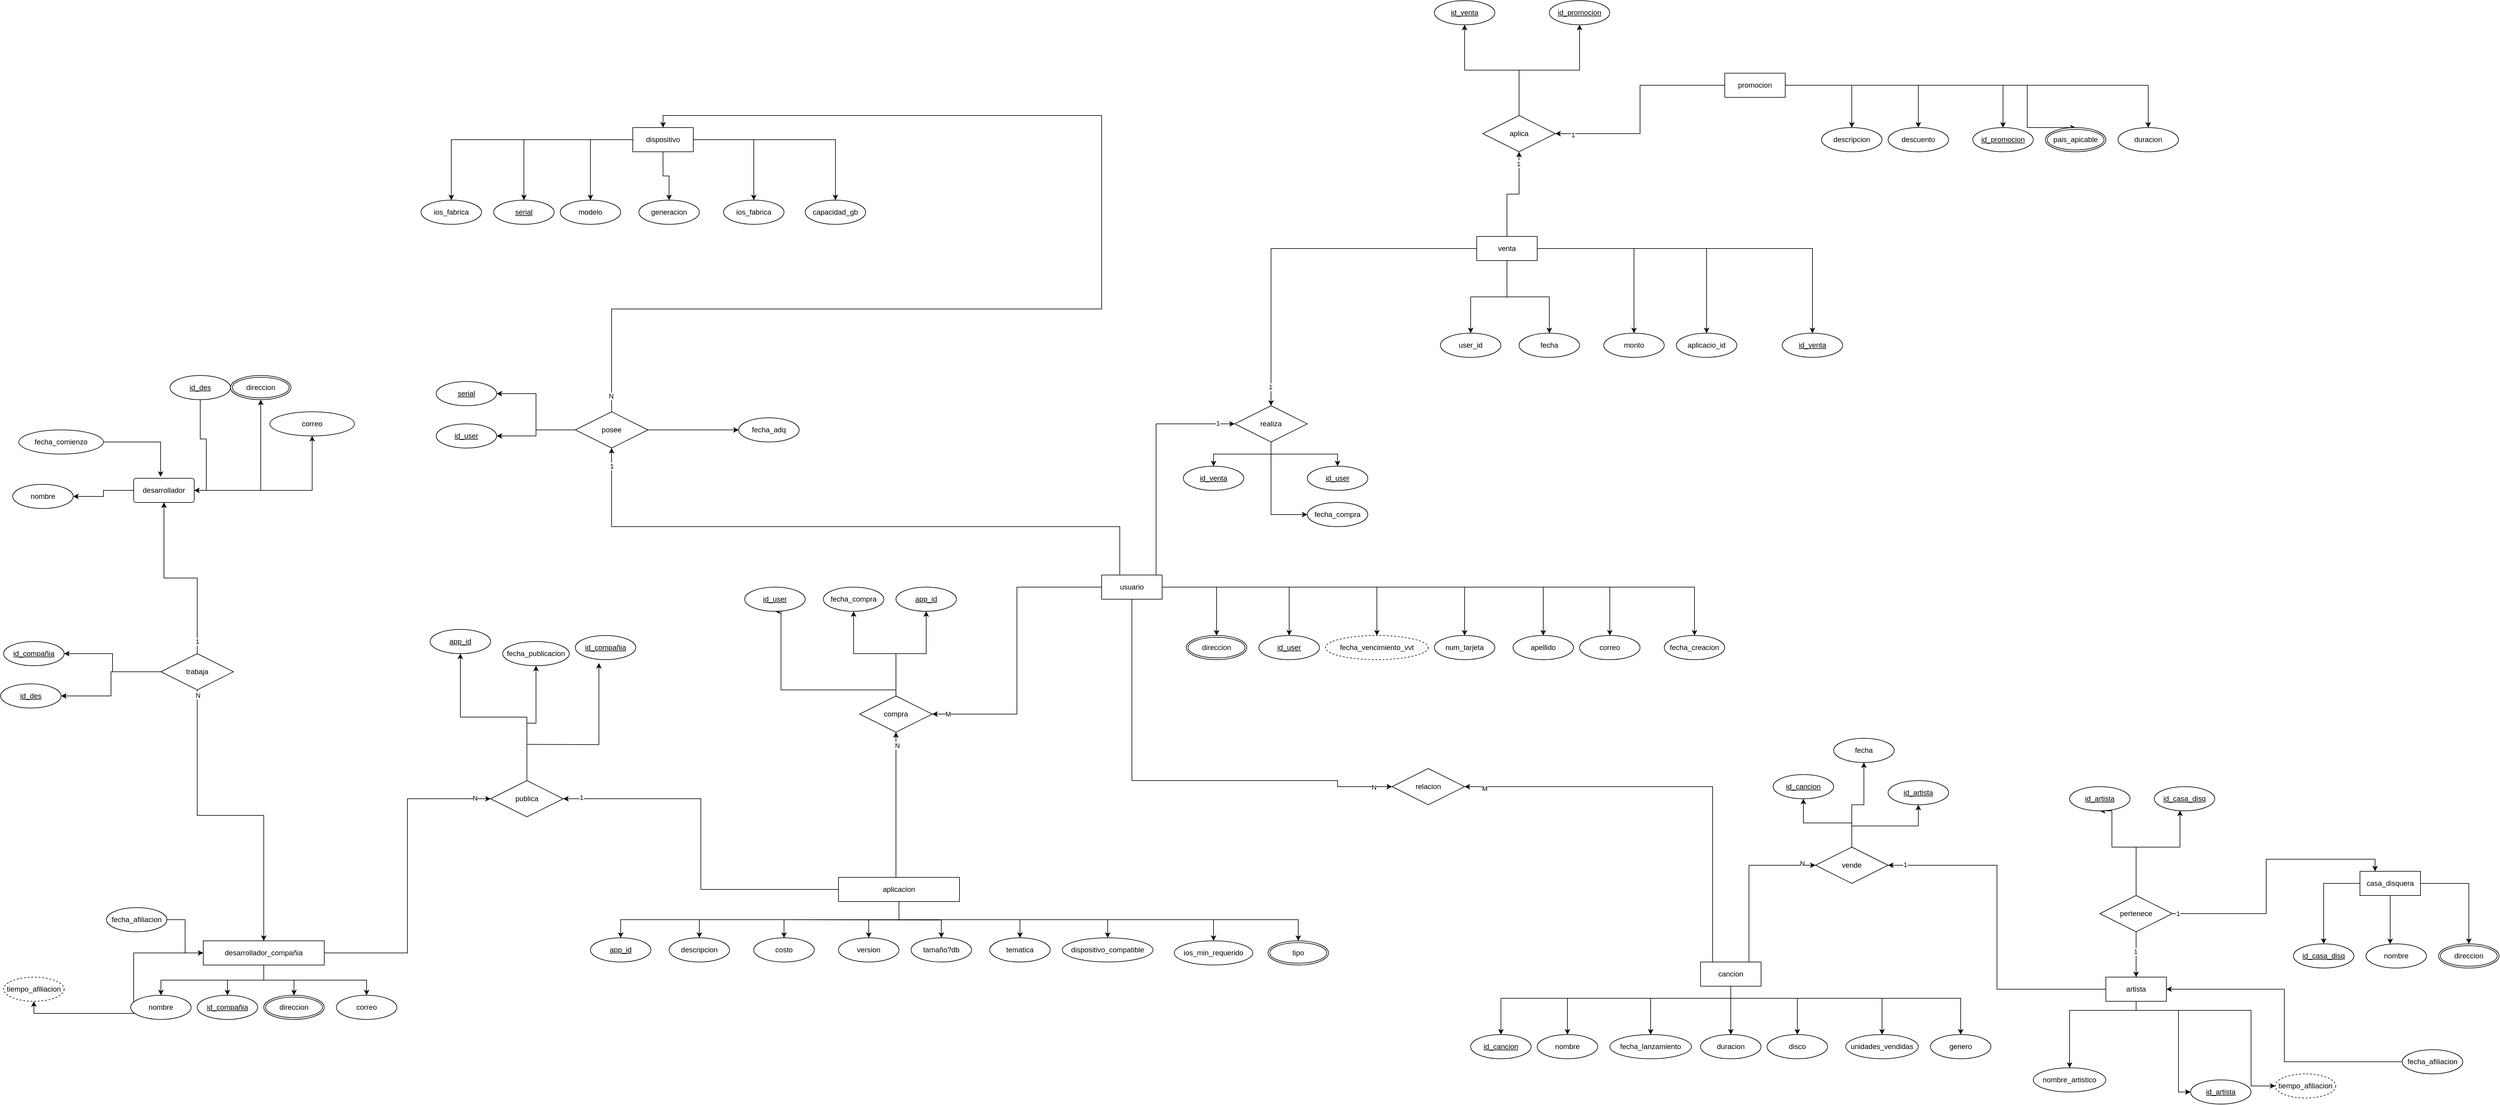 <mxfile version="22.0.4" type="github">
  <diagram id="R2lEEEUBdFMjLlhIrx00" name="Page-1">
    <mxGraphModel dx="6480" dy="3733" grid="1" gridSize="10" guides="1" tooltips="1" connect="1" arrows="1" fold="1" page="1" pageScale="1" pageWidth="850" pageHeight="1100" math="0" shadow="0" extFonts="Permanent Marker^https://fonts.googleapis.com/css?family=Permanent+Marker">
      <root>
        <mxCell id="0" />
        <mxCell id="1" parent="0" />
        <mxCell id="SSo1Bui5Lx6O3HchYfqY-8" style="edgeStyle=orthogonalEdgeStyle;rounded=0;orthogonalLoop=1;jettySize=auto;html=1;exitX=0.5;exitY=1;exitDx=0;exitDy=0;labelBackgroundColor=none;fontColor=default;" parent="1" source="SSo1Bui5Lx6O3HchYfqY-2" target="SSo1Bui5Lx6O3HchYfqY-3" edge="1">
          <mxGeometry relative="1" as="geometry" />
        </mxCell>
        <mxCell id="SSo1Bui5Lx6O3HchYfqY-15" style="edgeStyle=orthogonalEdgeStyle;rounded=0;orthogonalLoop=1;jettySize=auto;html=1;exitX=0.5;exitY=1;exitDx=0;exitDy=0;entryX=0.5;entryY=0;entryDx=0;entryDy=0;labelBackgroundColor=none;fontColor=default;" parent="1" source="SSo1Bui5Lx6O3HchYfqY-2" target="SSo1Bui5Lx6O3HchYfqY-14" edge="1">
          <mxGeometry relative="1" as="geometry" />
        </mxCell>
        <mxCell id="SSo1Bui5Lx6O3HchYfqY-17" style="edgeStyle=orthogonalEdgeStyle;rounded=0;orthogonalLoop=1;jettySize=auto;html=1;exitX=0.5;exitY=1;exitDx=0;exitDy=0;entryX=0.5;entryY=0;entryDx=0;entryDy=0;labelBackgroundColor=none;fontColor=default;" parent="1" source="SSo1Bui5Lx6O3HchYfqY-2" target="SSo1Bui5Lx6O3HchYfqY-11" edge="1">
          <mxGeometry relative="1" as="geometry" />
        </mxCell>
        <mxCell id="SSo1Bui5Lx6O3HchYfqY-18" style="edgeStyle=orthogonalEdgeStyle;rounded=0;orthogonalLoop=1;jettySize=auto;html=1;exitX=0.5;exitY=1;exitDx=0;exitDy=0;entryX=0.5;entryY=0;entryDx=0;entryDy=0;labelBackgroundColor=none;fontColor=default;" parent="1" source="SSo1Bui5Lx6O3HchYfqY-2" target="SSo1Bui5Lx6O3HchYfqY-16" edge="1">
          <mxGeometry relative="1" as="geometry" />
        </mxCell>
        <mxCell id="SSo1Bui5Lx6O3HchYfqY-138" style="edgeStyle=orthogonalEdgeStyle;rounded=0;orthogonalLoop=1;jettySize=auto;html=1;entryX=0.5;entryY=1;entryDx=0;entryDy=0;labelBackgroundColor=none;fontColor=default;" parent="1" source="SSo1Bui5Lx6O3HchYfqY-2" target="SSo1Bui5Lx6O3HchYfqY-134" edge="1">
          <mxGeometry relative="1" as="geometry" />
        </mxCell>
        <mxCell id="jsPNZrVTcMgxIfO3t_Fd-47" style="edgeStyle=orthogonalEdgeStyle;rounded=0;orthogonalLoop=1;jettySize=auto;html=1;entryX=0;entryY=0.5;entryDx=0;entryDy=0;labelBackgroundColor=none;fontColor=default;" edge="1" parent="1" source="SSo1Bui5Lx6O3HchYfqY-2" target="SSo1Bui5Lx6O3HchYfqY-145">
          <mxGeometry relative="1" as="geometry" />
        </mxCell>
        <mxCell id="jsPNZrVTcMgxIfO3t_Fd-82" value="N" style="edgeLabel;html=1;align=center;verticalAlign=middle;resizable=0;points=[];" vertex="1" connectable="0" parent="jsPNZrVTcMgxIfO3t_Fd-47">
          <mxGeometry x="0.902" y="1" relative="1" as="geometry">
            <mxPoint as="offset" />
          </mxGeometry>
        </mxCell>
        <mxCell id="SSo1Bui5Lx6O3HchYfqY-2" value="desarrollador_compañia" style="whiteSpace=wrap;html=1;align=center;labelBackgroundColor=none;" parent="1" vertex="1">
          <mxGeometry x="-1335" y="725" width="200" height="40" as="geometry" />
        </mxCell>
        <mxCell id="SSo1Bui5Lx6O3HchYfqY-3" value="nombre " style="ellipse;whiteSpace=wrap;html=1;align=center;labelBackgroundColor=none;" parent="1" vertex="1">
          <mxGeometry x="-1455" y="815" width="100" height="40" as="geometry" />
        </mxCell>
        <mxCell id="SSo1Bui5Lx6O3HchYfqY-11" value="id_compañia" style="ellipse;whiteSpace=wrap;html=1;align=center;fontStyle=4;labelBackgroundColor=none;" parent="1" vertex="1">
          <mxGeometry x="-1345" y="815" width="100" height="40" as="geometry" />
        </mxCell>
        <mxCell id="SSo1Bui5Lx6O3HchYfqY-14" value="direccion" style="ellipse;shape=doubleEllipse;margin=3;whiteSpace=wrap;html=1;align=center;labelBackgroundColor=none;" parent="1" vertex="1">
          <mxGeometry x="-1235" y="815" width="100" height="40" as="geometry" />
        </mxCell>
        <mxCell id="SSo1Bui5Lx6O3HchYfqY-16" value="correo" style="ellipse;whiteSpace=wrap;html=1;align=center;labelBackgroundColor=none;" parent="1" vertex="1">
          <mxGeometry x="-1115" y="815" width="100" height="40" as="geometry" />
        </mxCell>
        <mxCell id="SSo1Bui5Lx6O3HchYfqY-23" style="edgeStyle=orthogonalEdgeStyle;rounded=0;orthogonalLoop=1;jettySize=auto;html=1;exitX=0.5;exitY=1;exitDx=0;exitDy=0;entryX=0.5;entryY=0;entryDx=0;entryDy=0;labelBackgroundColor=none;fontColor=default;" parent="1" source="SSo1Bui5Lx6O3HchYfqY-19" target="SSo1Bui5Lx6O3HchYfqY-22" edge="1">
          <mxGeometry relative="1" as="geometry" />
        </mxCell>
        <mxCell id="SSo1Bui5Lx6O3HchYfqY-26" style="edgeStyle=orthogonalEdgeStyle;rounded=0;orthogonalLoop=1;jettySize=auto;html=1;exitX=0.5;exitY=1;exitDx=0;exitDy=0;entryX=0.5;entryY=0;entryDx=0;entryDy=0;labelBackgroundColor=none;fontColor=default;" parent="1" source="SSo1Bui5Lx6O3HchYfqY-19" target="SSo1Bui5Lx6O3HchYfqY-24" edge="1">
          <mxGeometry relative="1" as="geometry" />
        </mxCell>
        <mxCell id="SSo1Bui5Lx6O3HchYfqY-28" style="edgeStyle=orthogonalEdgeStyle;rounded=0;orthogonalLoop=1;jettySize=auto;html=1;exitX=0.5;exitY=1;exitDx=0;exitDy=0;entryX=0.5;entryY=0;entryDx=0;entryDy=0;labelBackgroundColor=none;fontColor=default;" parent="1" source="SSo1Bui5Lx6O3HchYfqY-19" target="SSo1Bui5Lx6O3HchYfqY-20" edge="1">
          <mxGeometry relative="1" as="geometry" />
        </mxCell>
        <mxCell id="SSo1Bui5Lx6O3HchYfqY-29" style="edgeStyle=orthogonalEdgeStyle;rounded=0;orthogonalLoop=1;jettySize=auto;html=1;exitX=0.5;exitY=1;exitDx=0;exitDy=0;entryX=0.5;entryY=0;entryDx=0;entryDy=0;labelBackgroundColor=none;fontColor=default;" parent="1" source="SSo1Bui5Lx6O3HchYfqY-19" target="SSo1Bui5Lx6O3HchYfqY-27" edge="1">
          <mxGeometry relative="1" as="geometry" />
        </mxCell>
        <mxCell id="SSo1Bui5Lx6O3HchYfqY-31" style="edgeStyle=orthogonalEdgeStyle;rounded=0;orthogonalLoop=1;jettySize=auto;html=1;entryX=0.5;entryY=0;entryDx=0;entryDy=0;labelBackgroundColor=none;fontColor=default;" parent="1" target="SSo1Bui5Lx6O3HchYfqY-30" edge="1">
          <mxGeometry relative="1" as="geometry">
            <mxPoint x="-375" y="690" as="sourcePoint" />
          </mxGeometry>
        </mxCell>
        <mxCell id="SSo1Bui5Lx6O3HchYfqY-33" style="edgeStyle=orthogonalEdgeStyle;rounded=0;orthogonalLoop=1;jettySize=auto;html=1;exitX=0.5;exitY=1;exitDx=0;exitDy=0;entryX=0.5;entryY=0;entryDx=0;entryDy=0;labelBackgroundColor=none;fontColor=default;" parent="1" source="SSo1Bui5Lx6O3HchYfqY-19" target="SSo1Bui5Lx6O3HchYfqY-32" edge="1">
          <mxGeometry relative="1" as="geometry" />
        </mxCell>
        <mxCell id="jsPNZrVTcMgxIfO3t_Fd-42" style="edgeStyle=orthogonalEdgeStyle;rounded=0;orthogonalLoop=1;jettySize=auto;html=1;entryX=0.5;entryY=1;entryDx=0;entryDy=0;labelBackgroundColor=none;fontColor=default;" edge="1" parent="1" source="SSo1Bui5Lx6O3HchYfqY-19" target="SSo1Bui5Lx6O3HchYfqY-162">
          <mxGeometry relative="1" as="geometry">
            <Array as="points">
              <mxPoint x="-190" y="540" />
              <mxPoint x="-190" y="540" />
            </Array>
          </mxGeometry>
        </mxCell>
        <mxCell id="jsPNZrVTcMgxIfO3t_Fd-86" value="N" style="edgeLabel;html=1;align=center;verticalAlign=middle;resizable=0;points=[];" vertex="1" connectable="0" parent="jsPNZrVTcMgxIfO3t_Fd-42">
          <mxGeometry x="0.817" y="-2" relative="1" as="geometry">
            <mxPoint as="offset" />
          </mxGeometry>
        </mxCell>
        <mxCell id="jsPNZrVTcMgxIfO3t_Fd-46" style="edgeStyle=orthogonalEdgeStyle;rounded=0;orthogonalLoop=1;jettySize=auto;html=1;entryX=1;entryY=0.5;entryDx=0;entryDy=0;labelBackgroundColor=none;fontColor=default;" edge="1" parent="1" source="SSo1Bui5Lx6O3HchYfqY-19" target="SSo1Bui5Lx6O3HchYfqY-145">
          <mxGeometry relative="1" as="geometry" />
        </mxCell>
        <mxCell id="jsPNZrVTcMgxIfO3t_Fd-80" value="1" style="edgeLabel;html=1;align=center;verticalAlign=middle;resizable=0;points=[];" vertex="1" connectable="0" parent="jsPNZrVTcMgxIfO3t_Fd-46">
          <mxGeometry x="0.9" y="2" relative="1" as="geometry">
            <mxPoint y="-4" as="offset" />
          </mxGeometry>
        </mxCell>
        <mxCell id="jsPNZrVTcMgxIfO3t_Fd-50" style="edgeStyle=orthogonalEdgeStyle;rounded=0;orthogonalLoop=1;jettySize=auto;html=1;labelBackgroundColor=none;fontColor=default;" edge="1" parent="1" source="SSo1Bui5Lx6O3HchYfqY-19" target="SSo1Bui5Lx6O3HchYfqY-34">
          <mxGeometry relative="1" as="geometry">
            <Array as="points">
              <mxPoint x="-185" y="690" />
              <mxPoint x="160" y="690" />
            </Array>
          </mxGeometry>
        </mxCell>
        <mxCell id="jsPNZrVTcMgxIfO3t_Fd-52" style="edgeStyle=orthogonalEdgeStyle;rounded=0;orthogonalLoop=1;jettySize=auto;html=1;entryX=0.5;entryY=0;entryDx=0;entryDy=0;labelBackgroundColor=none;fontColor=default;" edge="1" parent="1" source="SSo1Bui5Lx6O3HchYfqY-19" target="jsPNZrVTcMgxIfO3t_Fd-39">
          <mxGeometry relative="1" as="geometry">
            <Array as="points">
              <mxPoint x="-185" y="690" />
              <mxPoint x="475" y="690" />
            </Array>
          </mxGeometry>
        </mxCell>
        <mxCell id="jsPNZrVTcMgxIfO3t_Fd-85" style="edgeStyle=orthogonalEdgeStyle;rounded=0;orthogonalLoop=1;jettySize=auto;html=1;entryX=0.5;entryY=0;entryDx=0;entryDy=0;" edge="1" parent="1" source="SSo1Bui5Lx6O3HchYfqY-19" target="SSo1Bui5Lx6O3HchYfqY-139">
          <mxGeometry relative="1" as="geometry">
            <Array as="points">
              <mxPoint x="-185" y="690" />
              <mxPoint x="335" y="690" />
            </Array>
          </mxGeometry>
        </mxCell>
        <mxCell id="SSo1Bui5Lx6O3HchYfqY-19" value="aplicacion" style="whiteSpace=wrap;html=1;align=center;labelBackgroundColor=none;" parent="1" vertex="1">
          <mxGeometry x="-285" y="620" width="200" height="40" as="geometry" />
        </mxCell>
        <mxCell id="SSo1Bui5Lx6O3HchYfqY-20" value="app_id" style="ellipse;whiteSpace=wrap;html=1;align=center;fontStyle=4;labelBackgroundColor=none;" parent="1" vertex="1">
          <mxGeometry x="-695" y="720" width="100" height="40" as="geometry" />
        </mxCell>
        <mxCell id="SSo1Bui5Lx6O3HchYfqY-22" value="descripcion&lt;br&gt;" style="ellipse;whiteSpace=wrap;html=1;align=center;labelBackgroundColor=none;" parent="1" vertex="1">
          <mxGeometry x="-565" y="720" width="100" height="40" as="geometry" />
        </mxCell>
        <mxCell id="SSo1Bui5Lx6O3HchYfqY-24" value="costo" style="ellipse;whiteSpace=wrap;html=1;align=center;labelBackgroundColor=none;" parent="1" vertex="1">
          <mxGeometry x="-425" y="720" width="100" height="40" as="geometry" />
        </mxCell>
        <mxCell id="SSo1Bui5Lx6O3HchYfqY-27" value="version&lt;br&gt;" style="ellipse;whiteSpace=wrap;html=1;align=center;labelBackgroundColor=none;" parent="1" vertex="1">
          <mxGeometry x="-285" y="720" width="100" height="40" as="geometry" />
        </mxCell>
        <mxCell id="SSo1Bui5Lx6O3HchYfqY-30" value="tamaño?db" style="ellipse;whiteSpace=wrap;html=1;align=center;labelBackgroundColor=none;" parent="1" vertex="1">
          <mxGeometry x="-165" y="720" width="100" height="40" as="geometry" />
        </mxCell>
        <mxCell id="SSo1Bui5Lx6O3HchYfqY-32" value="tematica" style="ellipse;whiteSpace=wrap;html=1;align=center;labelBackgroundColor=none;" parent="1" vertex="1">
          <mxGeometry x="-35" y="720" width="100" height="40" as="geometry" />
        </mxCell>
        <mxCell id="SSo1Bui5Lx6O3HchYfqY-34" value="dispositivo_compatible" style="ellipse;whiteSpace=wrap;html=1;align=center;labelBackgroundColor=none;" parent="1" vertex="1">
          <mxGeometry x="85" y="720" width="150" height="40" as="geometry" />
        </mxCell>
        <mxCell id="SSo1Bui5Lx6O3HchYfqY-39" style="edgeStyle=orthogonalEdgeStyle;rounded=0;orthogonalLoop=1;jettySize=auto;html=1;entryX=0.5;entryY=0;entryDx=0;entryDy=0;labelBackgroundColor=none;fontColor=default;" parent="1" source="SSo1Bui5Lx6O3HchYfqY-37" target="SSo1Bui5Lx6O3HchYfqY-38" edge="1">
          <mxGeometry relative="1" as="geometry" />
        </mxCell>
        <mxCell id="SSo1Bui5Lx6O3HchYfqY-43" style="edgeStyle=orthogonalEdgeStyle;rounded=0;orthogonalLoop=1;jettySize=auto;html=1;entryX=0.5;entryY=0;entryDx=0;entryDy=0;labelBackgroundColor=none;fontColor=default;" parent="1" source="SSo1Bui5Lx6O3HchYfqY-37" target="SSo1Bui5Lx6O3HchYfqY-42" edge="1">
          <mxGeometry relative="1" as="geometry" />
        </mxCell>
        <mxCell id="SSo1Bui5Lx6O3HchYfqY-46" style="edgeStyle=orthogonalEdgeStyle;rounded=0;orthogonalLoop=1;jettySize=auto;html=1;labelBackgroundColor=none;fontColor=default;" parent="1" source="SSo1Bui5Lx6O3HchYfqY-37" target="SSo1Bui5Lx6O3HchYfqY-45" edge="1">
          <mxGeometry relative="1" as="geometry" />
        </mxCell>
        <mxCell id="SSo1Bui5Lx6O3HchYfqY-48" style="edgeStyle=orthogonalEdgeStyle;rounded=0;orthogonalLoop=1;jettySize=auto;html=1;entryX=0.5;entryY=0;entryDx=0;entryDy=0;labelBackgroundColor=none;fontColor=default;" parent="1" source="SSo1Bui5Lx6O3HchYfqY-37" target="SSo1Bui5Lx6O3HchYfqY-47" edge="1">
          <mxGeometry relative="1" as="geometry" />
        </mxCell>
        <mxCell id="SSo1Bui5Lx6O3HchYfqY-51" style="edgeStyle=orthogonalEdgeStyle;rounded=0;orthogonalLoop=1;jettySize=auto;html=1;labelBackgroundColor=none;fontColor=default;" parent="1" source="SSo1Bui5Lx6O3HchYfqY-37" target="SSo1Bui5Lx6O3HchYfqY-50" edge="1">
          <mxGeometry relative="1" as="geometry" />
        </mxCell>
        <mxCell id="SSo1Bui5Lx6O3HchYfqY-57" style="edgeStyle=orthogonalEdgeStyle;rounded=0;orthogonalLoop=1;jettySize=auto;html=1;labelBackgroundColor=none;fontColor=default;" parent="1" source="SSo1Bui5Lx6O3HchYfqY-37" target="SSo1Bui5Lx6O3HchYfqY-54" edge="1">
          <mxGeometry relative="1" as="geometry" />
        </mxCell>
        <mxCell id="jsPNZrVTcMgxIfO3t_Fd-41" style="edgeStyle=orthogonalEdgeStyle;rounded=0;orthogonalLoop=1;jettySize=auto;html=1;entryX=1;entryY=0.5;entryDx=0;entryDy=0;labelBackgroundColor=none;fontColor=default;" edge="1" parent="1" source="SSo1Bui5Lx6O3HchYfqY-37" target="SSo1Bui5Lx6O3HchYfqY-162">
          <mxGeometry relative="1" as="geometry" />
        </mxCell>
        <mxCell id="jsPNZrVTcMgxIfO3t_Fd-87" value="M" style="edgeLabel;html=1;align=center;verticalAlign=middle;resizable=0;points=[];" vertex="1" connectable="0" parent="jsPNZrVTcMgxIfO3t_Fd-41">
          <mxGeometry x="0.894" relative="1" as="geometry">
            <mxPoint as="offset" />
          </mxGeometry>
        </mxCell>
        <mxCell id="jsPNZrVTcMgxIfO3t_Fd-54" style="edgeStyle=orthogonalEdgeStyle;rounded=0;orthogonalLoop=1;jettySize=auto;html=1;entryX=0.5;entryY=0;entryDx=0;entryDy=0;labelBackgroundColor=none;fontColor=default;" edge="1" parent="1" source="SSo1Bui5Lx6O3HchYfqY-37" target="SSo1Bui5Lx6O3HchYfqY-52">
          <mxGeometry relative="1" as="geometry" />
        </mxCell>
        <mxCell id="jsPNZrVTcMgxIfO3t_Fd-55" style="edgeStyle=orthogonalEdgeStyle;rounded=0;orthogonalLoop=1;jettySize=auto;html=1;entryX=0;entryY=0.5;entryDx=0;entryDy=0;labelBackgroundColor=none;fontColor=default;" edge="1" parent="1" source="SSo1Bui5Lx6O3HchYfqY-37" target="SSo1Bui5Lx6O3HchYfqY-180">
          <mxGeometry relative="1" as="geometry">
            <Array as="points">
              <mxPoint x="240" y="-130" />
            </Array>
          </mxGeometry>
        </mxCell>
        <mxCell id="jsPNZrVTcMgxIfO3t_Fd-92" value="1" style="edgeLabel;html=1;align=center;verticalAlign=middle;resizable=0;points=[];" vertex="1" connectable="0" parent="jsPNZrVTcMgxIfO3t_Fd-55">
          <mxGeometry x="0.852" y="1" relative="1" as="geometry">
            <mxPoint as="offset" />
          </mxGeometry>
        </mxCell>
        <mxCell id="jsPNZrVTcMgxIfO3t_Fd-94" style="edgeStyle=orthogonalEdgeStyle;rounded=0;orthogonalLoop=1;jettySize=auto;html=1;entryX=0.5;entryY=1;entryDx=0;entryDy=0;" edge="1" parent="1" source="SSo1Bui5Lx6O3HchYfqY-37" target="SSo1Bui5Lx6O3HchYfqY-172">
          <mxGeometry relative="1" as="geometry">
            <Array as="points">
              <mxPoint x="180" y="40" />
              <mxPoint x="-660" y="40" />
            </Array>
          </mxGeometry>
        </mxCell>
        <mxCell id="jsPNZrVTcMgxIfO3t_Fd-95" value="1" style="edgeLabel;html=1;align=center;verticalAlign=middle;resizable=0;points=[];" vertex="1" connectable="0" parent="jsPNZrVTcMgxIfO3t_Fd-94">
          <mxGeometry x="0.943" relative="1" as="geometry">
            <mxPoint as="offset" />
          </mxGeometry>
        </mxCell>
        <mxCell id="SSo1Bui5Lx6O3HchYfqY-37" value="usuario" style="whiteSpace=wrap;html=1;align=center;labelBackgroundColor=none;" parent="1" vertex="1">
          <mxGeometry x="150" y="120" width="100" height="40" as="geometry" />
        </mxCell>
        <mxCell id="SSo1Bui5Lx6O3HchYfqY-38" value="id_user" style="ellipse;whiteSpace=wrap;html=1;align=center;fontStyle=4;labelBackgroundColor=none;" parent="1" vertex="1">
          <mxGeometry x="410" y="220" width="100" height="40" as="geometry" />
        </mxCell>
        <mxCell id="SSo1Bui5Lx6O3HchYfqY-42" value="apellido" style="ellipse;whiteSpace=wrap;html=1;align=center;labelBackgroundColor=none;" parent="1" vertex="1">
          <mxGeometry x="830" y="220" width="100" height="40" as="geometry" />
        </mxCell>
        <mxCell id="SSo1Bui5Lx6O3HchYfqY-45" value="direccion" style="ellipse;shape=doubleEllipse;margin=3;whiteSpace=wrap;html=1;align=center;labelBackgroundColor=none;" parent="1" vertex="1">
          <mxGeometry x="290" y="220" width="100" height="40" as="geometry" />
        </mxCell>
        <mxCell id="SSo1Bui5Lx6O3HchYfqY-47" value="correo" style="ellipse;whiteSpace=wrap;html=1;align=center;labelBackgroundColor=none;" parent="1" vertex="1">
          <mxGeometry x="940" y="220" width="100" height="40" as="geometry" />
        </mxCell>
        <mxCell id="SSo1Bui5Lx6O3HchYfqY-50" value="num_tarjeta" style="ellipse;whiteSpace=wrap;html=1;align=center;labelBackgroundColor=none;" parent="1" vertex="1">
          <mxGeometry x="700" y="220" width="100" height="40" as="geometry" />
        </mxCell>
        <mxCell id="SSo1Bui5Lx6O3HchYfqY-52" value="fecha_creacion" style="ellipse;whiteSpace=wrap;html=1;align=center;labelBackgroundColor=none;" parent="1" vertex="1">
          <mxGeometry x="1080" y="220" width="100" height="40" as="geometry" />
        </mxCell>
        <mxCell id="SSo1Bui5Lx6O3HchYfqY-54" value="fecha_vencimiento_vvt" style="ellipse;whiteSpace=wrap;html=1;align=center;dashed=1;labelBackgroundColor=none;" parent="1" vertex="1">
          <mxGeometry x="520" y="220" width="170" height="40" as="geometry" />
        </mxCell>
        <mxCell id="SSo1Bui5Lx6O3HchYfqY-60" style="edgeStyle=orthogonalEdgeStyle;rounded=0;orthogonalLoop=1;jettySize=auto;html=1;entryX=0.5;entryY=0;entryDx=0;entryDy=0;labelBackgroundColor=none;fontColor=default;" parent="1" source="SSo1Bui5Lx6O3HchYfqY-58" target="SSo1Bui5Lx6O3HchYfqY-59" edge="1">
          <mxGeometry relative="1" as="geometry" />
        </mxCell>
        <mxCell id="SSo1Bui5Lx6O3HchYfqY-62" style="edgeStyle=orthogonalEdgeStyle;rounded=0;orthogonalLoop=1;jettySize=auto;html=1;entryX=0.5;entryY=0;entryDx=0;entryDy=0;labelBackgroundColor=none;fontColor=default;" parent="1" source="SSo1Bui5Lx6O3HchYfqY-58" target="SSo1Bui5Lx6O3HchYfqY-61" edge="1">
          <mxGeometry relative="1" as="geometry" />
        </mxCell>
        <mxCell id="SSo1Bui5Lx6O3HchYfqY-64" style="edgeStyle=orthogonalEdgeStyle;rounded=0;orthogonalLoop=1;jettySize=auto;html=1;entryX=0.5;entryY=0;entryDx=0;entryDy=0;labelBackgroundColor=none;fontColor=default;" parent="1" source="SSo1Bui5Lx6O3HchYfqY-58" target="SSo1Bui5Lx6O3HchYfqY-63" edge="1">
          <mxGeometry relative="1" as="geometry" />
        </mxCell>
        <mxCell id="SSo1Bui5Lx6O3HchYfqY-66" style="edgeStyle=orthogonalEdgeStyle;rounded=0;orthogonalLoop=1;jettySize=auto;html=1;labelBackgroundColor=none;fontColor=default;" parent="1" source="SSo1Bui5Lx6O3HchYfqY-58" target="SSo1Bui5Lx6O3HchYfqY-65" edge="1">
          <mxGeometry relative="1" as="geometry" />
        </mxCell>
        <mxCell id="SSo1Bui5Lx6O3HchYfqY-69" style="edgeStyle=orthogonalEdgeStyle;rounded=0;orthogonalLoop=1;jettySize=auto;html=1;labelBackgroundColor=none;fontColor=default;" parent="1" source="SSo1Bui5Lx6O3HchYfqY-58" target="SSo1Bui5Lx6O3HchYfqY-68" edge="1">
          <mxGeometry relative="1" as="geometry" />
        </mxCell>
        <mxCell id="SSo1Bui5Lx6O3HchYfqY-143" style="edgeStyle=orthogonalEdgeStyle;rounded=0;orthogonalLoop=1;jettySize=auto;html=1;entryX=0.5;entryY=0;entryDx=0;entryDy=0;labelBackgroundColor=none;fontColor=default;" parent="1" source="SSo1Bui5Lx6O3HchYfqY-58" target="SSo1Bui5Lx6O3HchYfqY-141" edge="1">
          <mxGeometry relative="1" as="geometry" />
        </mxCell>
        <mxCell id="SSo1Bui5Lx6O3HchYfqY-58" value="dispositivo" style="whiteSpace=wrap;html=1;align=center;labelBackgroundColor=none;" parent="1" vertex="1">
          <mxGeometry x="-625" y="-620" width="100" height="40" as="geometry" />
        </mxCell>
        <mxCell id="SSo1Bui5Lx6O3HchYfqY-59" value="serial" style="ellipse;whiteSpace=wrap;html=1;align=center;fontStyle=4;labelBackgroundColor=none;" parent="1" vertex="1">
          <mxGeometry x="-855" y="-500" width="100" height="40" as="geometry" />
        </mxCell>
        <mxCell id="SSo1Bui5Lx6O3HchYfqY-61" value="modelo" style="ellipse;whiteSpace=wrap;html=1;align=center;labelBackgroundColor=none;" parent="1" vertex="1">
          <mxGeometry x="-745" y="-500" width="100" height="40" as="geometry" />
        </mxCell>
        <mxCell id="SSo1Bui5Lx6O3HchYfqY-63" value="generacion" style="ellipse;whiteSpace=wrap;html=1;align=center;labelBackgroundColor=none;" parent="1" vertex="1">
          <mxGeometry x="-615" y="-500" width="100" height="40" as="geometry" />
        </mxCell>
        <mxCell id="SSo1Bui5Lx6O3HchYfqY-65" value="ios_fabrica" style="ellipse;whiteSpace=wrap;html=1;align=center;labelBackgroundColor=none;" parent="1" vertex="1">
          <mxGeometry x="-475" y="-500" width="100" height="40" as="geometry" />
        </mxCell>
        <mxCell id="SSo1Bui5Lx6O3HchYfqY-68" value="capacidad_gb" style="ellipse;whiteSpace=wrap;html=1;align=center;labelBackgroundColor=none;" parent="1" vertex="1">
          <mxGeometry x="-340" y="-500" width="100" height="40" as="geometry" />
        </mxCell>
        <mxCell id="SSo1Bui5Lx6O3HchYfqY-72" style="edgeStyle=orthogonalEdgeStyle;rounded=0;orthogonalLoop=1;jettySize=auto;html=1;labelBackgroundColor=none;fontColor=default;" parent="1" source="SSo1Bui5Lx6O3HchYfqY-70" target="SSo1Bui5Lx6O3HchYfqY-71" edge="1">
          <mxGeometry relative="1" as="geometry" />
        </mxCell>
        <mxCell id="SSo1Bui5Lx6O3HchYfqY-75" style="edgeStyle=orthogonalEdgeStyle;rounded=0;orthogonalLoop=1;jettySize=auto;html=1;entryX=0.5;entryY=0;entryDx=0;entryDy=0;labelBackgroundColor=none;fontColor=default;" parent="1" source="SSo1Bui5Lx6O3HchYfqY-70" target="SSo1Bui5Lx6O3HchYfqY-73" edge="1">
          <mxGeometry relative="1" as="geometry" />
        </mxCell>
        <mxCell id="SSo1Bui5Lx6O3HchYfqY-77" style="edgeStyle=orthogonalEdgeStyle;rounded=0;orthogonalLoop=1;jettySize=auto;html=1;entryX=0.5;entryY=0;entryDx=0;entryDy=0;labelBackgroundColor=none;fontColor=default;" parent="1" source="SSo1Bui5Lx6O3HchYfqY-70" target="SSo1Bui5Lx6O3HchYfqY-76" edge="1">
          <mxGeometry relative="1" as="geometry" />
        </mxCell>
        <mxCell id="SSo1Bui5Lx6O3HchYfqY-80" style="edgeStyle=orthogonalEdgeStyle;rounded=0;orthogonalLoop=1;jettySize=auto;html=1;labelBackgroundColor=none;fontColor=default;" parent="1" source="SSo1Bui5Lx6O3HchYfqY-70" target="SSo1Bui5Lx6O3HchYfqY-79" edge="1">
          <mxGeometry relative="1" as="geometry" />
        </mxCell>
        <mxCell id="SSo1Bui5Lx6O3HchYfqY-83" style="edgeStyle=orthogonalEdgeStyle;rounded=0;orthogonalLoop=1;jettySize=auto;html=1;labelBackgroundColor=none;fontColor=default;" parent="1" source="SSo1Bui5Lx6O3HchYfqY-70" target="SSo1Bui5Lx6O3HchYfqY-82" edge="1">
          <mxGeometry relative="1" as="geometry" />
        </mxCell>
        <mxCell id="jsPNZrVTcMgxIfO3t_Fd-70" style="edgeStyle=orthogonalEdgeStyle;rounded=0;orthogonalLoop=1;jettySize=auto;html=1;entryX=0.5;entryY=1;entryDx=0;entryDy=0;labelBackgroundColor=none;fontColor=default;" edge="1" parent="1" source="SSo1Bui5Lx6O3HchYfqY-70" target="SSo1Bui5Lx6O3HchYfqY-188">
          <mxGeometry relative="1" as="geometry" />
        </mxCell>
        <mxCell id="jsPNZrVTcMgxIfO3t_Fd-90" value="1" style="edgeLabel;html=1;align=center;verticalAlign=middle;resizable=0;points=[];" vertex="1" connectable="0" parent="jsPNZrVTcMgxIfO3t_Fd-70">
          <mxGeometry x="0.752" y="1" relative="1" as="geometry">
            <mxPoint as="offset" />
          </mxGeometry>
        </mxCell>
        <mxCell id="jsPNZrVTcMgxIfO3t_Fd-72" style="edgeStyle=orthogonalEdgeStyle;rounded=0;orthogonalLoop=1;jettySize=auto;html=1;entryX=0.5;entryY=0;entryDx=0;entryDy=0;labelBackgroundColor=none;fontColor=default;" edge="1" parent="1" source="SSo1Bui5Lx6O3HchYfqY-70" target="SSo1Bui5Lx6O3HchYfqY-180">
          <mxGeometry relative="1" as="geometry" />
        </mxCell>
        <mxCell id="jsPNZrVTcMgxIfO3t_Fd-93" value="1" style="edgeLabel;html=1;align=center;verticalAlign=middle;resizable=0;points=[];" vertex="1" connectable="0" parent="jsPNZrVTcMgxIfO3t_Fd-72">
          <mxGeometry x="0.896" y="-1" relative="1" as="geometry">
            <mxPoint as="offset" />
          </mxGeometry>
        </mxCell>
        <mxCell id="SSo1Bui5Lx6O3HchYfqY-70" value="venta" style="whiteSpace=wrap;html=1;align=center;labelBackgroundColor=none;" parent="1" vertex="1">
          <mxGeometry x="770" y="-440" width="100" height="40" as="geometry" />
        </mxCell>
        <mxCell id="SSo1Bui5Lx6O3HchYfqY-71" value="id_venta" style="ellipse;whiteSpace=wrap;html=1;align=center;fontStyle=4;labelBackgroundColor=none;" parent="1" vertex="1">
          <mxGeometry x="1275" y="-280" width="100" height="40" as="geometry" />
        </mxCell>
        <mxCell id="SSo1Bui5Lx6O3HchYfqY-73" value="user_id" style="ellipse;whiteSpace=wrap;html=1;align=center;labelBackgroundColor=none;" parent="1" vertex="1">
          <mxGeometry x="710" y="-280" width="100" height="40" as="geometry" />
        </mxCell>
        <mxCell id="SSo1Bui5Lx6O3HchYfqY-76" value="fecha" style="ellipse;whiteSpace=wrap;html=1;align=center;labelBackgroundColor=none;" parent="1" vertex="1">
          <mxGeometry x="840" y="-280" width="100" height="40" as="geometry" />
        </mxCell>
        <mxCell id="SSo1Bui5Lx6O3HchYfqY-79" value="monto" style="ellipse;whiteSpace=wrap;html=1;align=center;labelBackgroundColor=none;" parent="1" vertex="1">
          <mxGeometry x="980" y="-280" width="100" height="40" as="geometry" />
        </mxCell>
        <mxCell id="SSo1Bui5Lx6O3HchYfqY-82" value="aplicacio_id" style="ellipse;whiteSpace=wrap;html=1;align=center;labelBackgroundColor=none;" parent="1" vertex="1">
          <mxGeometry x="1100" y="-280" width="100" height="40" as="geometry" />
        </mxCell>
        <mxCell id="SSo1Bui5Lx6O3HchYfqY-87" style="edgeStyle=orthogonalEdgeStyle;rounded=0;orthogonalLoop=1;jettySize=auto;html=1;labelBackgroundColor=none;fontColor=default;" parent="1" source="SSo1Bui5Lx6O3HchYfqY-84" target="SSo1Bui5Lx6O3HchYfqY-86" edge="1">
          <mxGeometry relative="1" as="geometry" />
        </mxCell>
        <mxCell id="SSo1Bui5Lx6O3HchYfqY-90" style="edgeStyle=orthogonalEdgeStyle;rounded=0;orthogonalLoop=1;jettySize=auto;html=1;labelBackgroundColor=none;fontColor=default;" parent="1" source="SSo1Bui5Lx6O3HchYfqY-84" target="SSo1Bui5Lx6O3HchYfqY-89" edge="1">
          <mxGeometry relative="1" as="geometry" />
        </mxCell>
        <mxCell id="SSo1Bui5Lx6O3HchYfqY-92" style="edgeStyle=orthogonalEdgeStyle;rounded=0;orthogonalLoop=1;jettySize=auto;html=1;labelBackgroundColor=none;fontColor=default;entryX=0.5;entryY=0;entryDx=0;entryDy=0;" parent="1" source="SSo1Bui5Lx6O3HchYfqY-84" target="SSo1Bui5Lx6O3HchYfqY-91" edge="1">
          <mxGeometry relative="1" as="geometry">
            <Array as="points">
              <mxPoint x="1390" y="-690" />
            </Array>
          </mxGeometry>
        </mxCell>
        <mxCell id="SSo1Bui5Lx6O3HchYfqY-94" style="edgeStyle=orthogonalEdgeStyle;rounded=0;orthogonalLoop=1;jettySize=auto;html=1;labelBackgroundColor=none;fontColor=default;" parent="1" source="SSo1Bui5Lx6O3HchYfqY-84" target="SSo1Bui5Lx6O3HchYfqY-93" edge="1">
          <mxGeometry relative="1" as="geometry" />
        </mxCell>
        <mxCell id="jsPNZrVTcMgxIfO3t_Fd-16" style="edgeStyle=orthogonalEdgeStyle;rounded=0;orthogonalLoop=1;jettySize=auto;html=1;entryX=0.5;entryY=0;entryDx=0;entryDy=0;labelBackgroundColor=none;fontColor=default;" edge="1" parent="1" source="SSo1Bui5Lx6O3HchYfqY-84" target="jsPNZrVTcMgxIfO3t_Fd-15">
          <mxGeometry relative="1" as="geometry">
            <Array as="points">
              <mxPoint x="1680" y="-690" />
              <mxPoint x="1680" y="-620" />
            </Array>
          </mxGeometry>
        </mxCell>
        <mxCell id="jsPNZrVTcMgxIfO3t_Fd-71" style="edgeStyle=orthogonalEdgeStyle;rounded=0;orthogonalLoop=1;jettySize=auto;html=1;entryX=1;entryY=0.5;entryDx=0;entryDy=0;labelBackgroundColor=none;fontColor=default;" edge="1" parent="1" source="SSo1Bui5Lx6O3HchYfqY-84" target="SSo1Bui5Lx6O3HchYfqY-188">
          <mxGeometry relative="1" as="geometry" />
        </mxCell>
        <mxCell id="jsPNZrVTcMgxIfO3t_Fd-91" value="1" style="edgeLabel;html=1;align=center;verticalAlign=middle;resizable=0;points=[];" vertex="1" connectable="0" parent="jsPNZrVTcMgxIfO3t_Fd-71">
          <mxGeometry x="0.839" y="2" relative="1" as="geometry">
            <mxPoint as="offset" />
          </mxGeometry>
        </mxCell>
        <mxCell id="SSo1Bui5Lx6O3HchYfqY-84" value="promocion" style="whiteSpace=wrap;html=1;align=center;labelBackgroundColor=none;" parent="1" vertex="1">
          <mxGeometry x="1180" y="-710" width="100" height="40" as="geometry" />
        </mxCell>
        <mxCell id="SSo1Bui5Lx6O3HchYfqY-86" value="id_promocion&lt;br&gt;" style="ellipse;whiteSpace=wrap;html=1;align=center;fontStyle=4;labelBackgroundColor=none;" parent="1" vertex="1">
          <mxGeometry x="1590" y="-620" width="100" height="40" as="geometry" />
        </mxCell>
        <mxCell id="SSo1Bui5Lx6O3HchYfqY-89" value="duracion" style="ellipse;whiteSpace=wrap;html=1;align=center;labelBackgroundColor=none;" parent="1" vertex="1">
          <mxGeometry x="1830" y="-620" width="100" height="40" as="geometry" />
        </mxCell>
        <mxCell id="SSo1Bui5Lx6O3HchYfqY-91" value="descripcion" style="ellipse;whiteSpace=wrap;html=1;align=center;labelBackgroundColor=none;" parent="1" vertex="1">
          <mxGeometry x="1340" y="-620" width="100" height="40" as="geometry" />
        </mxCell>
        <mxCell id="SSo1Bui5Lx6O3HchYfqY-93" value="descuento" style="ellipse;whiteSpace=wrap;html=1;align=center;labelBackgroundColor=none;" parent="1" vertex="1">
          <mxGeometry x="1450" y="-620" width="100" height="40" as="geometry" />
        </mxCell>
        <mxCell id="SSo1Bui5Lx6O3HchYfqY-97" value="id_cancion" style="ellipse;whiteSpace=wrap;html=1;align=center;fontStyle=4;labelBackgroundColor=none;" parent="1" vertex="1">
          <mxGeometry x="760" y="880" width="100" height="40" as="geometry" />
        </mxCell>
        <mxCell id="SSo1Bui5Lx6O3HchYfqY-99" style="edgeStyle=orthogonalEdgeStyle;rounded=0;orthogonalLoop=1;jettySize=auto;html=1;labelBackgroundColor=none;fontColor=default;" parent="1" source="SSo1Bui5Lx6O3HchYfqY-98" target="SSo1Bui5Lx6O3HchYfqY-97" edge="1">
          <mxGeometry relative="1" as="geometry">
            <Array as="points">
              <mxPoint x="1190" y="820" />
              <mxPoint x="810" y="820" />
            </Array>
          </mxGeometry>
        </mxCell>
        <mxCell id="SSo1Bui5Lx6O3HchYfqY-102" style="edgeStyle=orthogonalEdgeStyle;rounded=0;orthogonalLoop=1;jettySize=auto;html=1;labelBackgroundColor=none;fontColor=default;" parent="1" source="SSo1Bui5Lx6O3HchYfqY-98" target="SSo1Bui5Lx6O3HchYfqY-101" edge="1">
          <mxGeometry relative="1" as="geometry">
            <Array as="points">
              <mxPoint x="1190" y="820" />
              <mxPoint x="920" y="820" />
            </Array>
          </mxGeometry>
        </mxCell>
        <mxCell id="SSo1Bui5Lx6O3HchYfqY-104" style="edgeStyle=orthogonalEdgeStyle;rounded=0;orthogonalLoop=1;jettySize=auto;html=1;entryX=0.5;entryY=0;entryDx=0;entryDy=0;labelBackgroundColor=none;fontColor=default;" parent="1" source="SSo1Bui5Lx6O3HchYfqY-98" target="SSo1Bui5Lx6O3HchYfqY-103" edge="1">
          <mxGeometry relative="1" as="geometry">
            <Array as="points">
              <mxPoint x="1190" y="820" />
              <mxPoint x="1058" y="820" />
            </Array>
          </mxGeometry>
        </mxCell>
        <mxCell id="SSo1Bui5Lx6O3HchYfqY-106" style="edgeStyle=orthogonalEdgeStyle;rounded=0;orthogonalLoop=1;jettySize=auto;html=1;labelBackgroundColor=none;fontColor=default;" parent="1" source="SSo1Bui5Lx6O3HchYfqY-98" target="SSo1Bui5Lx6O3HchYfqY-105" edge="1">
          <mxGeometry relative="1" as="geometry" />
        </mxCell>
        <mxCell id="SSo1Bui5Lx6O3HchYfqY-108" style="edgeStyle=orthogonalEdgeStyle;rounded=0;orthogonalLoop=1;jettySize=auto;html=1;entryX=0.5;entryY=0;entryDx=0;entryDy=0;labelBackgroundColor=none;fontColor=default;" parent="1" source="SSo1Bui5Lx6O3HchYfqY-98" target="SSo1Bui5Lx6O3HchYfqY-107" edge="1">
          <mxGeometry relative="1" as="geometry">
            <Array as="points">
              <mxPoint x="1190" y="820" />
              <mxPoint x="1300" y="820" />
            </Array>
          </mxGeometry>
        </mxCell>
        <mxCell id="SSo1Bui5Lx6O3HchYfqY-110" style="edgeStyle=orthogonalEdgeStyle;rounded=0;orthogonalLoop=1;jettySize=auto;html=1;labelBackgroundColor=none;fontColor=default;" parent="1" source="SSo1Bui5Lx6O3HchYfqY-98" target="SSo1Bui5Lx6O3HchYfqY-109" edge="1">
          <mxGeometry relative="1" as="geometry">
            <Array as="points">
              <mxPoint x="1190" y="820" />
              <mxPoint x="1440" y="820" />
            </Array>
          </mxGeometry>
        </mxCell>
        <mxCell id="SSo1Bui5Lx6O3HchYfqY-112" style="edgeStyle=orthogonalEdgeStyle;rounded=0;orthogonalLoop=1;jettySize=auto;html=1;labelBackgroundColor=none;fontColor=default;" parent="1" source="SSo1Bui5Lx6O3HchYfqY-98" target="SSo1Bui5Lx6O3HchYfqY-111" edge="1">
          <mxGeometry relative="1" as="geometry">
            <Array as="points">
              <mxPoint x="1190" y="820" />
              <mxPoint x="1570" y="820" />
            </Array>
          </mxGeometry>
        </mxCell>
        <mxCell id="jsPNZrVTcMgxIfO3t_Fd-75" style="edgeStyle=orthogonalEdgeStyle;rounded=0;orthogonalLoop=1;jettySize=auto;html=1;entryX=1;entryY=0.5;entryDx=0;entryDy=0;" edge="1" parent="1" source="SSo1Bui5Lx6O3HchYfqY-98" target="jsPNZrVTcMgxIfO3t_Fd-73">
          <mxGeometry relative="1" as="geometry">
            <Array as="points">
              <mxPoint x="1160" y="470" />
            </Array>
          </mxGeometry>
        </mxCell>
        <mxCell id="jsPNZrVTcMgxIfO3t_Fd-89" value="M" style="edgeLabel;html=1;align=center;verticalAlign=middle;resizable=0;points=[];" vertex="1" connectable="0" parent="jsPNZrVTcMgxIfO3t_Fd-75">
          <mxGeometry x="0.907" y="3" relative="1" as="geometry">
            <mxPoint as="offset" />
          </mxGeometry>
        </mxCell>
        <mxCell id="jsPNZrVTcMgxIfO3t_Fd-76" style="edgeStyle=orthogonalEdgeStyle;rounded=0;orthogonalLoop=1;jettySize=auto;html=1;entryX=0;entryY=0.5;entryDx=0;entryDy=0;" edge="1" parent="1" source="SSo1Bui5Lx6O3HchYfqY-98" target="SSo1Bui5Lx6O3HchYfqY-196">
          <mxGeometry relative="1" as="geometry">
            <Array as="points">
              <mxPoint x="1220" y="600" />
            </Array>
          </mxGeometry>
        </mxCell>
        <mxCell id="jsPNZrVTcMgxIfO3t_Fd-97" value="N" style="edgeLabel;html=1;align=center;verticalAlign=middle;resizable=0;points=[];" vertex="1" connectable="0" parent="jsPNZrVTcMgxIfO3t_Fd-76">
          <mxGeometry x="0.833" y="3" relative="1" as="geometry">
            <mxPoint as="offset" />
          </mxGeometry>
        </mxCell>
        <mxCell id="SSo1Bui5Lx6O3HchYfqY-98" value="cancion" style="whiteSpace=wrap;html=1;align=center;labelBackgroundColor=none;" parent="1" vertex="1">
          <mxGeometry x="1140" y="760" width="100" height="40" as="geometry" />
        </mxCell>
        <mxCell id="SSo1Bui5Lx6O3HchYfqY-101" value="nombre" style="ellipse;whiteSpace=wrap;html=1;align=center;labelBackgroundColor=none;" parent="1" vertex="1">
          <mxGeometry x="870" y="880" width="100" height="40" as="geometry" />
        </mxCell>
        <mxCell id="SSo1Bui5Lx6O3HchYfqY-103" value="fecha_lanzamiento" style="ellipse;whiteSpace=wrap;html=1;align=center;labelBackgroundColor=none;" parent="1" vertex="1">
          <mxGeometry x="990" y="880" width="135" height="40" as="geometry" />
        </mxCell>
        <mxCell id="SSo1Bui5Lx6O3HchYfqY-105" value="duracion" style="ellipse;whiteSpace=wrap;html=1;align=center;labelBackgroundColor=none;" parent="1" vertex="1">
          <mxGeometry x="1140" y="880" width="100" height="40" as="geometry" />
        </mxCell>
        <mxCell id="SSo1Bui5Lx6O3HchYfqY-107" value="disco" style="ellipse;whiteSpace=wrap;html=1;align=center;labelBackgroundColor=none;" parent="1" vertex="1">
          <mxGeometry x="1250" y="880" width="100" height="40" as="geometry" />
        </mxCell>
        <mxCell id="SSo1Bui5Lx6O3HchYfqY-109" value="unidades_vendidas" style="ellipse;whiteSpace=wrap;html=1;align=center;labelBackgroundColor=none;" parent="1" vertex="1">
          <mxGeometry x="1380" y="880" width="120" height="40" as="geometry" />
        </mxCell>
        <mxCell id="SSo1Bui5Lx6O3HchYfqY-111" value="genero" style="ellipse;whiteSpace=wrap;html=1;align=center;labelBackgroundColor=none;" parent="1" vertex="1">
          <mxGeometry x="1520" y="880" width="100" height="40" as="geometry" />
        </mxCell>
        <mxCell id="SSo1Bui5Lx6O3HchYfqY-115" style="edgeStyle=orthogonalEdgeStyle;rounded=0;orthogonalLoop=1;jettySize=auto;html=1;labelBackgroundColor=none;fontColor=default;" parent="1" source="SSo1Bui5Lx6O3HchYfqY-113" target="SSo1Bui5Lx6O3HchYfqY-114" edge="1">
          <mxGeometry relative="1" as="geometry">
            <Array as="points">
              <mxPoint x="1860" y="840" />
              <mxPoint x="1930" y="840" />
            </Array>
          </mxGeometry>
        </mxCell>
        <mxCell id="SSo1Bui5Lx6O3HchYfqY-117" style="edgeStyle=orthogonalEdgeStyle;rounded=0;orthogonalLoop=1;jettySize=auto;html=1;entryX=0.5;entryY=0;entryDx=0;entryDy=0;labelBackgroundColor=none;fontColor=default;" parent="1" source="SSo1Bui5Lx6O3HchYfqY-113" target="SSo1Bui5Lx6O3HchYfqY-116" edge="1">
          <mxGeometry relative="1" as="geometry">
            <Array as="points">
              <mxPoint x="1860" y="840" />
              <mxPoint x="1750" y="840" />
            </Array>
          </mxGeometry>
        </mxCell>
        <mxCell id="SSo1Bui5Lx6O3HchYfqY-126" style="edgeStyle=orthogonalEdgeStyle;rounded=0;orthogonalLoop=1;jettySize=auto;html=1;labelBackgroundColor=none;fontColor=default;" parent="1" source="SSo1Bui5Lx6O3HchYfqY-113" target="SSo1Bui5Lx6O3HchYfqY-122" edge="1">
          <mxGeometry relative="1" as="geometry">
            <Array as="points">
              <mxPoint x="1860" y="840" />
              <mxPoint x="2050" y="840" />
            </Array>
          </mxGeometry>
        </mxCell>
        <mxCell id="jsPNZrVTcMgxIfO3t_Fd-69" style="edgeStyle=orthogonalEdgeStyle;rounded=0;orthogonalLoop=1;jettySize=auto;html=1;entryX=1;entryY=0.5;entryDx=0;entryDy=0;labelBackgroundColor=none;fontColor=default;" edge="1" parent="1" source="SSo1Bui5Lx6O3HchYfqY-113" target="SSo1Bui5Lx6O3HchYfqY-196">
          <mxGeometry relative="1" as="geometry" />
        </mxCell>
        <mxCell id="jsPNZrVTcMgxIfO3t_Fd-98" value="1" style="edgeLabel;html=1;align=center;verticalAlign=middle;resizable=0;points=[];" vertex="1" connectable="0" parent="jsPNZrVTcMgxIfO3t_Fd-69">
          <mxGeometry x="0.902" y="-1" relative="1" as="geometry">
            <mxPoint as="offset" />
          </mxGeometry>
        </mxCell>
        <mxCell id="SSo1Bui5Lx6O3HchYfqY-113" value="artista&lt;br&gt;" style="whiteSpace=wrap;html=1;align=center;labelBackgroundColor=none;" parent="1" vertex="1">
          <mxGeometry x="1810" y="785" width="100" height="40" as="geometry" />
        </mxCell>
        <mxCell id="SSo1Bui5Lx6O3HchYfqY-114" value="id_artista" style="ellipse;whiteSpace=wrap;html=1;align=center;fontStyle=4;labelBackgroundColor=none;" parent="1" vertex="1">
          <mxGeometry x="1950" y="955" width="100" height="40" as="geometry" />
        </mxCell>
        <mxCell id="SSo1Bui5Lx6O3HchYfqY-116" value="nombre_artistico" style="ellipse;whiteSpace=wrap;html=1;align=center;labelBackgroundColor=none;" parent="1" vertex="1">
          <mxGeometry x="1690" y="935" width="120" height="40" as="geometry" />
        </mxCell>
        <mxCell id="jsPNZrVTcMgxIfO3t_Fd-101" style="edgeStyle=orthogonalEdgeStyle;rounded=0;orthogonalLoop=1;jettySize=auto;html=1;entryX=1;entryY=0.5;entryDx=0;entryDy=0;" edge="1" parent="1" source="SSo1Bui5Lx6O3HchYfqY-119" target="SSo1Bui5Lx6O3HchYfqY-113">
          <mxGeometry relative="1" as="geometry" />
        </mxCell>
        <mxCell id="SSo1Bui5Lx6O3HchYfqY-119" value="fecha_afiliacion" style="ellipse;whiteSpace=wrap;html=1;align=center;labelBackgroundColor=none;" parent="1" vertex="1">
          <mxGeometry x="2300" y="905" width="100" height="40" as="geometry" />
        </mxCell>
        <mxCell id="SSo1Bui5Lx6O3HchYfqY-122" value="tiempo_afiliacion" style="ellipse;whiteSpace=wrap;html=1;align=center;dashed=1;labelBackgroundColor=none;" parent="1" vertex="1">
          <mxGeometry x="2090" y="945" width="100" height="40" as="geometry" />
        </mxCell>
        <mxCell id="SSo1Bui5Lx6O3HchYfqY-129" style="edgeStyle=orthogonalEdgeStyle;rounded=0;orthogonalLoop=1;jettySize=auto;html=1;entryX=0.5;entryY=0;entryDx=0;entryDy=0;labelBackgroundColor=none;fontColor=default;" parent="1" source="SSo1Bui5Lx6O3HchYfqY-127" target="SSo1Bui5Lx6O3HchYfqY-128" edge="1">
          <mxGeometry relative="1" as="geometry" />
        </mxCell>
        <mxCell id="SSo1Bui5Lx6O3HchYfqY-131" style="edgeStyle=orthogonalEdgeStyle;rounded=0;orthogonalLoop=1;jettySize=auto;html=1;labelBackgroundColor=none;fontColor=default;" parent="1" source="SSo1Bui5Lx6O3HchYfqY-127" target="SSo1Bui5Lx6O3HchYfqY-130" edge="1">
          <mxGeometry relative="1" as="geometry">
            <Array as="points">
              <mxPoint x="2280" y="700" />
              <mxPoint x="2280" y="700" />
            </Array>
          </mxGeometry>
        </mxCell>
        <mxCell id="SSo1Bui5Lx6O3HchYfqY-133" style="edgeStyle=orthogonalEdgeStyle;rounded=0;orthogonalLoop=1;jettySize=auto;html=1;entryX=0.5;entryY=0;entryDx=0;entryDy=0;labelBackgroundColor=none;fontColor=default;" parent="1" source="SSo1Bui5Lx6O3HchYfqY-127" target="SSo1Bui5Lx6O3HchYfqY-132" edge="1">
          <mxGeometry relative="1" as="geometry" />
        </mxCell>
        <mxCell id="SSo1Bui5Lx6O3HchYfqY-127" value="casa_disquera" style="whiteSpace=wrap;html=1;align=center;labelBackgroundColor=none;" parent="1" vertex="1">
          <mxGeometry x="2230" y="610" width="100" height="40" as="geometry" />
        </mxCell>
        <mxCell id="SSo1Bui5Lx6O3HchYfqY-128" value="id_casa_disq" style="ellipse;whiteSpace=wrap;html=1;align=center;fontStyle=4;labelBackgroundColor=none;" parent="1" vertex="1">
          <mxGeometry x="2120" y="730" width="100" height="40" as="geometry" />
        </mxCell>
        <mxCell id="SSo1Bui5Lx6O3HchYfqY-130" value="nombre" style="ellipse;whiteSpace=wrap;html=1;align=center;labelBackgroundColor=none;" parent="1" vertex="1">
          <mxGeometry x="2240" y="730" width="100" height="40" as="geometry" />
        </mxCell>
        <mxCell id="SSo1Bui5Lx6O3HchYfqY-132" value="direccion" style="ellipse;shape=doubleEllipse;margin=3;whiteSpace=wrap;html=1;align=center;labelBackgroundColor=none;" parent="1" vertex="1">
          <mxGeometry x="2360" y="730" width="100" height="40" as="geometry" />
        </mxCell>
        <mxCell id="SSo1Bui5Lx6O3HchYfqY-134" value="tiempo_afiliacion" style="ellipse;whiteSpace=wrap;html=1;align=center;dashed=1;labelBackgroundColor=none;" parent="1" vertex="1">
          <mxGeometry x="-1665" y="785" width="100" height="40" as="geometry" />
        </mxCell>
        <mxCell id="SSo1Bui5Lx6O3HchYfqY-137" style="edgeStyle=orthogonalEdgeStyle;rounded=0;orthogonalLoop=1;jettySize=auto;html=1;entryX=0;entryY=0.5;entryDx=0;entryDy=0;labelBackgroundColor=none;fontColor=default;" parent="1" source="SSo1Bui5Lx6O3HchYfqY-135" target="SSo1Bui5Lx6O3HchYfqY-2" edge="1">
          <mxGeometry relative="1" as="geometry" />
        </mxCell>
        <mxCell id="SSo1Bui5Lx6O3HchYfqY-135" value="fecha_afiliacion" style="ellipse;whiteSpace=wrap;html=1;align=center;labelBackgroundColor=none;" parent="1" vertex="1">
          <mxGeometry x="-1495" y="670" width="100" height="40" as="geometry" />
        </mxCell>
        <mxCell id="SSo1Bui5Lx6O3HchYfqY-139" value="ios_min_requerido" style="ellipse;whiteSpace=wrap;html=1;align=center;labelBackgroundColor=none;" parent="1" vertex="1">
          <mxGeometry x="270" y="725" width="130" height="40" as="geometry" />
        </mxCell>
        <mxCell id="SSo1Bui5Lx6O3HchYfqY-141" value="ios_fabrica" style="ellipse;whiteSpace=wrap;html=1;align=center;labelBackgroundColor=none;" parent="1" vertex="1">
          <mxGeometry x="-975" y="-500" width="100" height="40" as="geometry" />
        </mxCell>
        <mxCell id="SSo1Bui5Lx6O3HchYfqY-151" style="edgeStyle=orthogonalEdgeStyle;rounded=0;orthogonalLoop=1;jettySize=auto;html=1;entryX=0.5;entryY=1;entryDx=0;entryDy=0;labelBackgroundColor=none;fontColor=default;" parent="1" source="SSo1Bui5Lx6O3HchYfqY-145" target="SSo1Bui5Lx6O3HchYfqY-149" edge="1">
          <mxGeometry relative="1" as="geometry" />
        </mxCell>
        <mxCell id="jsPNZrVTcMgxIfO3t_Fd-63" style="edgeStyle=orthogonalEdgeStyle;rounded=0;orthogonalLoop=1;jettySize=auto;html=1;entryX=0.5;entryY=1;entryDx=0;entryDy=0;labelBackgroundColor=none;fontColor=default;" edge="1" parent="1" source="SSo1Bui5Lx6O3HchYfqY-145" target="jsPNZrVTcMgxIfO3t_Fd-61">
          <mxGeometry relative="1" as="geometry" />
        </mxCell>
        <mxCell id="SSo1Bui5Lx6O3HchYfqY-145" value="publica" style="shape=rhombus;perimeter=rhombusPerimeter;whiteSpace=wrap;html=1;align=center;labelBackgroundColor=none;" parent="1" vertex="1">
          <mxGeometry x="-860" y="460" width="120" height="60" as="geometry" />
        </mxCell>
        <mxCell id="SSo1Bui5Lx6O3HchYfqY-149" value="app_id" style="ellipse;whiteSpace=wrap;html=1;align=center;fontStyle=4;labelBackgroundColor=none;" parent="1" vertex="1">
          <mxGeometry x="-960" y="210" width="100" height="40" as="geometry" />
        </mxCell>
        <mxCell id="SSo1Bui5Lx6O3HchYfqY-150" value="id_compañia" style="ellipse;whiteSpace=wrap;html=1;align=center;fontStyle=4;labelBackgroundColor=none;" parent="1" vertex="1">
          <mxGeometry x="-720" y="220" width="100" height="40" as="geometry" />
        </mxCell>
        <mxCell id="SSo1Bui5Lx6O3HchYfqY-152" style="edgeStyle=orthogonalEdgeStyle;rounded=0;orthogonalLoop=1;jettySize=auto;html=1;entryX=0.39;entryY=1.14;entryDx=0;entryDy=0;entryPerimeter=0;labelBackgroundColor=none;fontColor=default;" parent="1" target="SSo1Bui5Lx6O3HchYfqY-150" edge="1">
          <mxGeometry relative="1" as="geometry">
            <mxPoint x="-800" y="400" as="sourcePoint" />
          </mxGeometry>
        </mxCell>
        <mxCell id="SSo1Bui5Lx6O3HchYfqY-167" style="edgeStyle=orthogonalEdgeStyle;rounded=0;orthogonalLoop=1;jettySize=auto;html=1;entryX=0.5;entryY=1;entryDx=0;entryDy=0;labelBackgroundColor=none;fontColor=default;" parent="1" source="SSo1Bui5Lx6O3HchYfqY-162" target="SSo1Bui5Lx6O3HchYfqY-166" edge="1">
          <mxGeometry relative="1" as="geometry">
            <Array as="points">
              <mxPoint x="-190" y="310" />
              <mxPoint x="-380" y="310" />
              <mxPoint x="-380" y="180" />
            </Array>
          </mxGeometry>
        </mxCell>
        <mxCell id="SSo1Bui5Lx6O3HchYfqY-170" style="edgeStyle=orthogonalEdgeStyle;rounded=0;orthogonalLoop=1;jettySize=auto;html=1;entryX=0.5;entryY=1;entryDx=0;entryDy=0;labelBackgroundColor=none;fontColor=default;" parent="1" source="SSo1Bui5Lx6O3HchYfqY-162" target="SSo1Bui5Lx6O3HchYfqY-168" edge="1">
          <mxGeometry relative="1" as="geometry" />
        </mxCell>
        <mxCell id="jsPNZrVTcMgxIfO3t_Fd-60" style="edgeStyle=orthogonalEdgeStyle;rounded=0;orthogonalLoop=1;jettySize=auto;html=1;entryX=0.5;entryY=1;entryDx=0;entryDy=0;labelBackgroundColor=none;fontColor=default;" edge="1" parent="1" source="SSo1Bui5Lx6O3HchYfqY-162" target="jsPNZrVTcMgxIfO3t_Fd-59">
          <mxGeometry relative="1" as="geometry" />
        </mxCell>
        <mxCell id="SSo1Bui5Lx6O3HchYfqY-162" value="compra" style="shape=rhombus;perimeter=rhombusPerimeter;whiteSpace=wrap;html=1;align=center;labelBackgroundColor=none;" parent="1" vertex="1">
          <mxGeometry x="-250" y="320" width="120" height="60" as="geometry" />
        </mxCell>
        <mxCell id="SSo1Bui5Lx6O3HchYfqY-166" value="id_user" style="ellipse;whiteSpace=wrap;html=1;align=center;fontStyle=4;labelBackgroundColor=none;" parent="1" vertex="1">
          <mxGeometry x="-440" y="140" width="100" height="40" as="geometry" />
        </mxCell>
        <mxCell id="SSo1Bui5Lx6O3HchYfqY-168" value="app_id" style="ellipse;whiteSpace=wrap;html=1;align=center;fontStyle=4;labelBackgroundColor=none;" parent="1" vertex="1">
          <mxGeometry x="-190" y="140" width="100" height="40" as="geometry" />
        </mxCell>
        <mxCell id="SSo1Bui5Lx6O3HchYfqY-175" style="edgeStyle=orthogonalEdgeStyle;rounded=0;orthogonalLoop=1;jettySize=auto;html=1;entryX=0.5;entryY=0;entryDx=0;entryDy=0;labelBackgroundColor=none;fontColor=default;" parent="1" source="SSo1Bui5Lx6O3HchYfqY-172" target="SSo1Bui5Lx6O3HchYfqY-58" edge="1">
          <mxGeometry relative="1" as="geometry">
            <mxPoint x="-670" y="-520" as="targetPoint" />
            <Array as="points">
              <mxPoint x="-660" y="-320" />
              <mxPoint x="150" y="-320" />
              <mxPoint x="150" y="-640" />
              <mxPoint x="-575" y="-640" />
            </Array>
          </mxGeometry>
        </mxCell>
        <mxCell id="jsPNZrVTcMgxIfO3t_Fd-96" value="N" style="edgeLabel;html=1;align=center;verticalAlign=middle;resizable=0;points=[];" vertex="1" connectable="0" parent="SSo1Bui5Lx6O3HchYfqY-175">
          <mxGeometry x="-0.974" y="1" relative="1" as="geometry">
            <mxPoint as="offset" />
          </mxGeometry>
        </mxCell>
        <mxCell id="SSo1Bui5Lx6O3HchYfqY-177" style="edgeStyle=orthogonalEdgeStyle;rounded=0;orthogonalLoop=1;jettySize=auto;html=1;entryX=1;entryY=0.5;entryDx=0;entryDy=0;labelBackgroundColor=none;fontColor=default;" parent="1" source="SSo1Bui5Lx6O3HchYfqY-172" target="SSo1Bui5Lx6O3HchYfqY-176" edge="1">
          <mxGeometry relative="1" as="geometry" />
        </mxCell>
        <mxCell id="SSo1Bui5Lx6O3HchYfqY-179" style="edgeStyle=orthogonalEdgeStyle;rounded=0;orthogonalLoop=1;jettySize=auto;html=1;entryX=1;entryY=0.5;entryDx=0;entryDy=0;labelBackgroundColor=none;fontColor=default;" parent="1" source="SSo1Bui5Lx6O3HchYfqY-172" target="SSo1Bui5Lx6O3HchYfqY-178" edge="1">
          <mxGeometry relative="1" as="geometry" />
        </mxCell>
        <mxCell id="jsPNZrVTcMgxIfO3t_Fd-21" style="edgeStyle=orthogonalEdgeStyle;rounded=0;orthogonalLoop=1;jettySize=auto;html=1;entryX=0;entryY=0.5;entryDx=0;entryDy=0;labelBackgroundColor=none;fontColor=default;" edge="1" parent="1" source="SSo1Bui5Lx6O3HchYfqY-172" target="jsPNZrVTcMgxIfO3t_Fd-20">
          <mxGeometry relative="1" as="geometry" />
        </mxCell>
        <mxCell id="SSo1Bui5Lx6O3HchYfqY-172" value="posee" style="shape=rhombus;perimeter=rhombusPerimeter;whiteSpace=wrap;html=1;align=center;labelBackgroundColor=none;" parent="1" vertex="1">
          <mxGeometry x="-720" y="-150" width="120" height="60" as="geometry" />
        </mxCell>
        <mxCell id="SSo1Bui5Lx6O3HchYfqY-176" value="serial" style="ellipse;whiteSpace=wrap;html=1;align=center;fontStyle=4;labelBackgroundColor=none;" parent="1" vertex="1">
          <mxGeometry x="-950" y="-200" width="100" height="40" as="geometry" />
        </mxCell>
        <mxCell id="SSo1Bui5Lx6O3HchYfqY-178" value="id_user" style="ellipse;whiteSpace=wrap;html=1;align=center;fontStyle=4;labelBackgroundColor=none;" parent="1" vertex="1">
          <mxGeometry x="-950" y="-130" width="100" height="40" as="geometry" />
        </mxCell>
        <mxCell id="SSo1Bui5Lx6O3HchYfqY-184" style="edgeStyle=orthogonalEdgeStyle;rounded=0;orthogonalLoop=1;jettySize=auto;html=1;entryX=0.5;entryY=0;entryDx=0;entryDy=0;labelBackgroundColor=none;fontColor=default;" parent="1" source="SSo1Bui5Lx6O3HchYfqY-180" target="SSo1Bui5Lx6O3HchYfqY-183" edge="1">
          <mxGeometry relative="1" as="geometry" />
        </mxCell>
        <mxCell id="SSo1Bui5Lx6O3HchYfqY-186" style="edgeStyle=orthogonalEdgeStyle;rounded=0;orthogonalLoop=1;jettySize=auto;html=1;entryX=0.5;entryY=0;entryDx=0;entryDy=0;labelBackgroundColor=none;fontColor=default;" parent="1" source="SSo1Bui5Lx6O3HchYfqY-180" target="SSo1Bui5Lx6O3HchYfqY-185" edge="1">
          <mxGeometry relative="1" as="geometry" />
        </mxCell>
        <mxCell id="jsPNZrVTcMgxIfO3t_Fd-19" style="edgeStyle=orthogonalEdgeStyle;rounded=0;orthogonalLoop=1;jettySize=auto;html=1;entryX=0;entryY=0.5;entryDx=0;entryDy=0;labelBackgroundColor=none;fontColor=default;" edge="1" parent="1" source="SSo1Bui5Lx6O3HchYfqY-180" target="jsPNZrVTcMgxIfO3t_Fd-17">
          <mxGeometry relative="1" as="geometry" />
        </mxCell>
        <mxCell id="SSo1Bui5Lx6O3HchYfqY-180" value="realiza" style="shape=rhombus;perimeter=rhombusPerimeter;whiteSpace=wrap;html=1;align=center;labelBackgroundColor=none;" parent="1" vertex="1">
          <mxGeometry x="370" y="-160" width="120" height="60" as="geometry" />
        </mxCell>
        <mxCell id="SSo1Bui5Lx6O3HchYfqY-183" value="id_venta" style="ellipse;whiteSpace=wrap;html=1;align=center;fontStyle=4;labelBackgroundColor=none;" parent="1" vertex="1">
          <mxGeometry x="285" y="-60" width="100" height="40" as="geometry" />
        </mxCell>
        <mxCell id="SSo1Bui5Lx6O3HchYfqY-185" value="id_user" style="ellipse;whiteSpace=wrap;html=1;align=center;fontStyle=4;labelBackgroundColor=none;" parent="1" vertex="1">
          <mxGeometry x="490" y="-60" width="100" height="40" as="geometry" />
        </mxCell>
        <mxCell id="SSo1Bui5Lx6O3HchYfqY-194" style="edgeStyle=orthogonalEdgeStyle;rounded=0;orthogonalLoop=1;jettySize=auto;html=1;entryX=0.5;entryY=1;entryDx=0;entryDy=0;labelBackgroundColor=none;fontColor=default;" parent="1" source="SSo1Bui5Lx6O3HchYfqY-188" target="SSo1Bui5Lx6O3HchYfqY-193" edge="1">
          <mxGeometry relative="1" as="geometry" />
        </mxCell>
        <mxCell id="SSo1Bui5Lx6O3HchYfqY-195" style="edgeStyle=orthogonalEdgeStyle;rounded=0;orthogonalLoop=1;jettySize=auto;html=1;entryX=0.5;entryY=1;entryDx=0;entryDy=0;labelBackgroundColor=none;fontColor=default;" parent="1" source="SSo1Bui5Lx6O3HchYfqY-188" target="SSo1Bui5Lx6O3HchYfqY-191" edge="1">
          <mxGeometry relative="1" as="geometry" />
        </mxCell>
        <mxCell id="SSo1Bui5Lx6O3HchYfqY-188" value="aplica" style="shape=rhombus;perimeter=rhombusPerimeter;whiteSpace=wrap;html=1;align=center;labelBackgroundColor=none;" parent="1" vertex="1">
          <mxGeometry x="780" y="-640" width="120" height="60" as="geometry" />
        </mxCell>
        <mxCell id="SSo1Bui5Lx6O3HchYfqY-191" value="id_promocion&lt;br&gt;" style="ellipse;whiteSpace=wrap;html=1;align=center;fontStyle=4;labelBackgroundColor=none;" parent="1" vertex="1">
          <mxGeometry x="890" y="-830" width="100" height="40" as="geometry" />
        </mxCell>
        <mxCell id="SSo1Bui5Lx6O3HchYfqY-193" value="id_venta" style="ellipse;whiteSpace=wrap;html=1;align=center;fontStyle=4;labelBackgroundColor=none;" parent="1" vertex="1">
          <mxGeometry x="700" y="-830" width="100" height="40" as="geometry" />
        </mxCell>
        <mxCell id="SSo1Bui5Lx6O3HchYfqY-204" style="edgeStyle=orthogonalEdgeStyle;rounded=0;orthogonalLoop=1;jettySize=auto;html=1;entryX=0.5;entryY=1;entryDx=0;entryDy=0;labelBackgroundColor=none;fontColor=default;" parent="1" source="SSo1Bui5Lx6O3HchYfqY-196" target="SSo1Bui5Lx6O3HchYfqY-201" edge="1">
          <mxGeometry relative="1" as="geometry" />
        </mxCell>
        <mxCell id="SSo1Bui5Lx6O3HchYfqY-206" style="edgeStyle=orthogonalEdgeStyle;rounded=0;orthogonalLoop=1;jettySize=auto;html=1;entryX=0.5;entryY=1;entryDx=0;entryDy=0;labelBackgroundColor=none;fontColor=default;" parent="1" source="SSo1Bui5Lx6O3HchYfqY-196" target="SSo1Bui5Lx6O3HchYfqY-205" edge="1">
          <mxGeometry relative="1" as="geometry" />
        </mxCell>
        <mxCell id="jsPNZrVTcMgxIfO3t_Fd-67" style="edgeStyle=orthogonalEdgeStyle;rounded=0;orthogonalLoop=1;jettySize=auto;html=1;entryX=0.5;entryY=1;entryDx=0;entryDy=0;labelBackgroundColor=none;fontColor=default;" edge="1" parent="1" source="SSo1Bui5Lx6O3HchYfqY-196" target="jsPNZrVTcMgxIfO3t_Fd-66">
          <mxGeometry relative="1" as="geometry" />
        </mxCell>
        <mxCell id="SSo1Bui5Lx6O3HchYfqY-196" value="vende" style="shape=rhombus;perimeter=rhombusPerimeter;whiteSpace=wrap;html=1;align=center;labelBackgroundColor=none;" parent="1" vertex="1">
          <mxGeometry x="1330" y="570" width="120" height="60" as="geometry" />
        </mxCell>
        <mxCell id="SSo1Bui5Lx6O3HchYfqY-201" value="id_cancion" style="ellipse;whiteSpace=wrap;html=1;align=center;fontStyle=4;labelBackgroundColor=none;" parent="1" vertex="1">
          <mxGeometry x="1260" y="450" width="100" height="40" as="geometry" />
        </mxCell>
        <mxCell id="SSo1Bui5Lx6O3HchYfqY-205" value="id_artista" style="ellipse;whiteSpace=wrap;html=1;align=center;fontStyle=4;labelBackgroundColor=none;" parent="1" vertex="1">
          <mxGeometry x="1450" y="460" width="100" height="40" as="geometry" />
        </mxCell>
        <mxCell id="SSo1Bui5Lx6O3HchYfqY-208" style="edgeStyle=orthogonalEdgeStyle;rounded=0;orthogonalLoop=1;jettySize=auto;html=1;entryX=0.5;entryY=0;entryDx=0;entryDy=0;labelBackgroundColor=none;fontColor=default;" parent="1" source="SSo1Bui5Lx6O3HchYfqY-207" target="SSo1Bui5Lx6O3HchYfqY-113" edge="1">
          <mxGeometry relative="1" as="geometry" />
        </mxCell>
        <mxCell id="jsPNZrVTcMgxIfO3t_Fd-100" value="1" style="edgeLabel;html=1;align=center;verticalAlign=middle;resizable=0;points=[];" vertex="1" connectable="0" parent="SSo1Bui5Lx6O3HchYfqY-208">
          <mxGeometry x="-0.133" y="-1" relative="1" as="geometry">
            <mxPoint as="offset" />
          </mxGeometry>
        </mxCell>
        <mxCell id="SSo1Bui5Lx6O3HchYfqY-209" style="edgeStyle=orthogonalEdgeStyle;rounded=0;orthogonalLoop=1;jettySize=auto;html=1;entryX=0.25;entryY=0;entryDx=0;entryDy=0;labelBackgroundColor=none;fontColor=default;" parent="1" source="SSo1Bui5Lx6O3HchYfqY-207" target="SSo1Bui5Lx6O3HchYfqY-127" edge="1">
          <mxGeometry relative="1" as="geometry" />
        </mxCell>
        <mxCell id="jsPNZrVTcMgxIfO3t_Fd-99" value="1" style="edgeLabel;html=1;align=center;verticalAlign=middle;resizable=0;points=[];" vertex="1" connectable="0" parent="SSo1Bui5Lx6O3HchYfqY-209">
          <mxGeometry x="-0.962" relative="1" as="geometry">
            <mxPoint as="offset" />
          </mxGeometry>
        </mxCell>
        <mxCell id="SSo1Bui5Lx6O3HchYfqY-211" style="edgeStyle=orthogonalEdgeStyle;rounded=0;orthogonalLoop=1;jettySize=auto;html=1;entryX=0.5;entryY=1;entryDx=0;entryDy=0;labelBackgroundColor=none;fontColor=default;" parent="1" source="SSo1Bui5Lx6O3HchYfqY-207" target="SSo1Bui5Lx6O3HchYfqY-210" edge="1">
          <mxGeometry relative="1" as="geometry">
            <Array as="points">
              <mxPoint x="1860" y="570" />
              <mxPoint x="1820" y="570" />
            </Array>
          </mxGeometry>
        </mxCell>
        <mxCell id="SSo1Bui5Lx6O3HchYfqY-207" value="pertenece" style="shape=rhombus;perimeter=rhombusPerimeter;whiteSpace=wrap;html=1;align=center;labelBackgroundColor=none;" parent="1" vertex="1">
          <mxGeometry x="1800" y="650" width="120" height="60" as="geometry" />
        </mxCell>
        <mxCell id="SSo1Bui5Lx6O3HchYfqY-210" value="id_artista" style="ellipse;whiteSpace=wrap;html=1;align=center;fontStyle=4;labelBackgroundColor=none;" parent="1" vertex="1">
          <mxGeometry x="1750" y="470" width="100" height="40" as="geometry" />
        </mxCell>
        <mxCell id="SSo1Bui5Lx6O3HchYfqY-212" value="id_casa_disq" style="ellipse;whiteSpace=wrap;html=1;align=center;fontStyle=4;labelBackgroundColor=none;" parent="1" vertex="1">
          <mxGeometry x="1890" y="470" width="100" height="40" as="geometry" />
        </mxCell>
        <mxCell id="SSo1Bui5Lx6O3HchYfqY-213" style="edgeStyle=orthogonalEdgeStyle;rounded=0;orthogonalLoop=1;jettySize=auto;html=1;entryX=0.425;entryY=0.987;entryDx=0;entryDy=0;entryPerimeter=0;labelBackgroundColor=none;fontColor=default;" parent="1" source="SSo1Bui5Lx6O3HchYfqY-207" target="SSo1Bui5Lx6O3HchYfqY-212" edge="1">
          <mxGeometry relative="1" as="geometry">
            <Array as="points">
              <mxPoint x="1860" y="570" />
              <mxPoint x="1933" y="570" />
            </Array>
          </mxGeometry>
        </mxCell>
        <mxCell id="jsPNZrVTcMgxIfO3t_Fd-8" value="" style="edgeStyle=orthogonalEdgeStyle;rounded=0;orthogonalLoop=1;jettySize=auto;html=1;labelBackgroundColor=none;fontColor=default;" edge="1" parent="1" source="jsPNZrVTcMgxIfO3t_Fd-2" target="jsPNZrVTcMgxIfO3t_Fd-3">
          <mxGeometry relative="1" as="geometry" />
        </mxCell>
        <mxCell id="jsPNZrVTcMgxIfO3t_Fd-13" style="edgeStyle=orthogonalEdgeStyle;rounded=0;orthogonalLoop=1;jettySize=auto;html=1;entryX=0.5;entryY=1;entryDx=0;entryDy=0;labelBackgroundColor=none;fontColor=default;" edge="1" parent="1" source="jsPNZrVTcMgxIfO3t_Fd-2" target="jsPNZrVTcMgxIfO3t_Fd-9">
          <mxGeometry relative="1" as="geometry" />
        </mxCell>
        <mxCell id="jsPNZrVTcMgxIfO3t_Fd-14" style="edgeStyle=orthogonalEdgeStyle;rounded=0;orthogonalLoop=1;jettySize=auto;html=1;entryX=0.5;entryY=1;entryDx=0;entryDy=0;labelBackgroundColor=none;fontColor=default;" edge="1" parent="1" source="jsPNZrVTcMgxIfO3t_Fd-2" target="jsPNZrVTcMgxIfO3t_Fd-11">
          <mxGeometry relative="1" as="geometry" />
        </mxCell>
        <mxCell id="jsPNZrVTcMgxIfO3t_Fd-2" value="desarrollador" style="rounded=1;arcSize=10;whiteSpace=wrap;html=1;align=center;labelBackgroundColor=none;" vertex="1" parent="1">
          <mxGeometry x="-1450" y="-40" width="100" height="40" as="geometry" />
        </mxCell>
        <mxCell id="jsPNZrVTcMgxIfO3t_Fd-3" value="nombre" style="ellipse;whiteSpace=wrap;html=1;align=center;labelBackgroundColor=none;" vertex="1" parent="1">
          <mxGeometry x="-1650" y="-30" width="100" height="40" as="geometry" />
        </mxCell>
        <mxCell id="jsPNZrVTcMgxIfO3t_Fd-7" style="edgeStyle=orthogonalEdgeStyle;rounded=0;orthogonalLoop=1;jettySize=auto;html=1;entryX=0.445;entryY=-0.062;entryDx=0;entryDy=0;entryPerimeter=0;labelBackgroundColor=none;fontColor=default;" edge="1" parent="1" source="jsPNZrVTcMgxIfO3t_Fd-5" target="jsPNZrVTcMgxIfO3t_Fd-2">
          <mxGeometry relative="1" as="geometry">
            <mxPoint x="-1480" y="-70" as="targetPoint" />
          </mxGeometry>
        </mxCell>
        <mxCell id="jsPNZrVTcMgxIfO3t_Fd-5" value="fecha_comienzo" style="ellipse;whiteSpace=wrap;html=1;align=center;labelBackgroundColor=none;" vertex="1" parent="1">
          <mxGeometry x="-1640" y="-120" width="140" height="40" as="geometry" />
        </mxCell>
        <mxCell id="jsPNZrVTcMgxIfO3t_Fd-9" value="direccion&lt;br&gt;" style="ellipse;shape=doubleEllipse;margin=3;whiteSpace=wrap;html=1;align=center;labelBackgroundColor=none;" vertex="1" parent="1">
          <mxGeometry x="-1290" y="-210" width="100" height="40" as="geometry" />
        </mxCell>
        <mxCell id="jsPNZrVTcMgxIfO3t_Fd-11" value="correo" style="ellipse;whiteSpace=wrap;html=1;align=center;labelBackgroundColor=none;" vertex="1" parent="1">
          <mxGeometry x="-1225" y="-150" width="140" height="40" as="geometry" />
        </mxCell>
        <mxCell id="jsPNZrVTcMgxIfO3t_Fd-15" value="pais_apicable" style="ellipse;shape=doubleEllipse;margin=3;whiteSpace=wrap;html=1;align=center;labelBackgroundColor=none;" vertex="1" parent="1">
          <mxGeometry x="1710" y="-620" width="100" height="40" as="geometry" />
        </mxCell>
        <mxCell id="jsPNZrVTcMgxIfO3t_Fd-17" value="fecha_compra" style="ellipse;whiteSpace=wrap;html=1;align=center;labelBackgroundColor=none;" vertex="1" parent="1">
          <mxGeometry x="490" width="100" height="40" as="geometry" />
        </mxCell>
        <mxCell id="jsPNZrVTcMgxIfO3t_Fd-20" value="fecha_adq" style="ellipse;whiteSpace=wrap;html=1;align=center;labelBackgroundColor=none;" vertex="1" parent="1">
          <mxGeometry x="-450" y="-140" width="100" height="40" as="geometry" />
        </mxCell>
        <mxCell id="jsPNZrVTcMgxIfO3t_Fd-23" style="edgeStyle=orthogonalEdgeStyle;rounded=0;orthogonalLoop=1;jettySize=auto;html=1;labelBackgroundColor=none;fontColor=default;" edge="1" parent="1" source="jsPNZrVTcMgxIfO3t_Fd-22" target="jsPNZrVTcMgxIfO3t_Fd-2">
          <mxGeometry relative="1" as="geometry" />
        </mxCell>
        <mxCell id="jsPNZrVTcMgxIfO3t_Fd-83" value="1" style="edgeLabel;html=1;align=center;verticalAlign=middle;resizable=0;points=[];" vertex="1" connectable="0" parent="jsPNZrVTcMgxIfO3t_Fd-23">
          <mxGeometry x="-0.92" y="-2" relative="1" as="geometry">
            <mxPoint x="-2" y="-8" as="offset" />
          </mxGeometry>
        </mxCell>
        <mxCell id="jsPNZrVTcMgxIfO3t_Fd-24" style="edgeStyle=orthogonalEdgeStyle;rounded=0;orthogonalLoop=1;jettySize=auto;html=1;labelBackgroundColor=none;fontColor=default;" edge="1" parent="1" source="jsPNZrVTcMgxIfO3t_Fd-22" target="SSo1Bui5Lx6O3HchYfqY-2">
          <mxGeometry relative="1" as="geometry" />
        </mxCell>
        <mxCell id="jsPNZrVTcMgxIfO3t_Fd-84" value="N" style="edgeLabel;html=1;align=center;verticalAlign=middle;resizable=0;points=[];" vertex="1" connectable="0" parent="jsPNZrVTcMgxIfO3t_Fd-24">
          <mxGeometry x="-0.965" y="1" relative="1" as="geometry">
            <mxPoint as="offset" />
          </mxGeometry>
        </mxCell>
        <mxCell id="jsPNZrVTcMgxIfO3t_Fd-64" style="edgeStyle=orthogonalEdgeStyle;rounded=0;orthogonalLoop=1;jettySize=auto;html=1;entryX=1;entryY=0.5;entryDx=0;entryDy=0;labelBackgroundColor=none;fontColor=default;" edge="1" parent="1" source="jsPNZrVTcMgxIfO3t_Fd-22" target="jsPNZrVTcMgxIfO3t_Fd-25">
          <mxGeometry relative="1" as="geometry" />
        </mxCell>
        <mxCell id="jsPNZrVTcMgxIfO3t_Fd-65" style="edgeStyle=orthogonalEdgeStyle;rounded=0;orthogonalLoop=1;jettySize=auto;html=1;entryX=1;entryY=0.5;entryDx=0;entryDy=0;labelBackgroundColor=none;fontColor=default;" edge="1" parent="1" source="jsPNZrVTcMgxIfO3t_Fd-22" target="jsPNZrVTcMgxIfO3t_Fd-33">
          <mxGeometry relative="1" as="geometry" />
        </mxCell>
        <mxCell id="jsPNZrVTcMgxIfO3t_Fd-22" value="trabaja" style="shape=rhombus;perimeter=rhombusPerimeter;whiteSpace=wrap;html=1;align=center;labelBackgroundColor=none;" vertex="1" parent="1">
          <mxGeometry x="-1405" y="250" width="120" height="60" as="geometry" />
        </mxCell>
        <mxCell id="jsPNZrVTcMgxIfO3t_Fd-25" value="id_compañia" style="ellipse;whiteSpace=wrap;html=1;align=center;fontStyle=4;labelBackgroundColor=none;" vertex="1" parent="1">
          <mxGeometry x="-1665" y="230" width="100" height="40" as="geometry" />
        </mxCell>
        <mxCell id="jsPNZrVTcMgxIfO3t_Fd-32" style="edgeStyle=orthogonalEdgeStyle;rounded=0;orthogonalLoop=1;jettySize=auto;html=1;entryX=1;entryY=0.5;entryDx=0;entryDy=0;labelBackgroundColor=none;fontColor=default;" edge="1" parent="1" source="jsPNZrVTcMgxIfO3t_Fd-30" target="jsPNZrVTcMgxIfO3t_Fd-2">
          <mxGeometry relative="1" as="geometry" />
        </mxCell>
        <mxCell id="jsPNZrVTcMgxIfO3t_Fd-30" value="id_des" style="ellipse;whiteSpace=wrap;html=1;align=center;fontStyle=4;labelBackgroundColor=none;" vertex="1" parent="1">
          <mxGeometry x="-1390" y="-210" width="100" height="40" as="geometry" />
        </mxCell>
        <mxCell id="jsPNZrVTcMgxIfO3t_Fd-33" value="id_des" style="ellipse;whiteSpace=wrap;html=1;align=center;fontStyle=4;labelBackgroundColor=none;" vertex="1" parent="1">
          <mxGeometry x="-1670" y="300" width="100" height="40" as="geometry" />
        </mxCell>
        <mxCell id="jsPNZrVTcMgxIfO3t_Fd-39" value="tipo" style="ellipse;shape=doubleEllipse;margin=3;whiteSpace=wrap;html=1;align=center;labelBackgroundColor=none;" vertex="1" parent="1">
          <mxGeometry x="425" y="725" width="100" height="40" as="geometry" />
        </mxCell>
        <mxCell id="jsPNZrVTcMgxIfO3t_Fd-59" value="fecha_compra" style="ellipse;whiteSpace=wrap;html=1;align=center;labelBackgroundColor=none;" vertex="1" parent="1">
          <mxGeometry x="-310" y="140" width="100" height="40" as="geometry" />
        </mxCell>
        <mxCell id="jsPNZrVTcMgxIfO3t_Fd-61" value="fecha_publicacion" style="ellipse;whiteSpace=wrap;html=1;align=center;labelBackgroundColor=none;" vertex="1" parent="1">
          <mxGeometry x="-840" y="230" width="110" height="40" as="geometry" />
        </mxCell>
        <mxCell id="jsPNZrVTcMgxIfO3t_Fd-66" value="fecha" style="ellipse;whiteSpace=wrap;html=1;align=center;labelBackgroundColor=none;" vertex="1" parent="1">
          <mxGeometry x="1360" y="390" width="100" height="40" as="geometry" />
        </mxCell>
        <mxCell id="jsPNZrVTcMgxIfO3t_Fd-73" value="relacion" style="shape=rhombus;perimeter=rhombusPerimeter;whiteSpace=wrap;html=1;align=center;" vertex="1" parent="1">
          <mxGeometry x="630" y="440" width="120" height="60" as="geometry" />
        </mxCell>
        <mxCell id="jsPNZrVTcMgxIfO3t_Fd-74" style="edgeStyle=orthogonalEdgeStyle;rounded=0;orthogonalLoop=1;jettySize=auto;html=1;" edge="1" parent="1" source="SSo1Bui5Lx6O3HchYfqY-37" target="jsPNZrVTcMgxIfO3t_Fd-73">
          <mxGeometry relative="1" as="geometry">
            <Array as="points">
              <mxPoint x="200" y="460" />
              <mxPoint x="540" y="460" />
              <mxPoint x="540" y="470" />
            </Array>
          </mxGeometry>
        </mxCell>
        <mxCell id="jsPNZrVTcMgxIfO3t_Fd-88" value="N" style="edgeLabel;html=1;align=center;verticalAlign=middle;resizable=0;points=[];" vertex="1" connectable="0" parent="jsPNZrVTcMgxIfO3t_Fd-74">
          <mxGeometry x="0.917" y="-1" relative="1" as="geometry">
            <mxPoint as="offset" />
          </mxGeometry>
        </mxCell>
      </root>
    </mxGraphModel>
  </diagram>
</mxfile>
